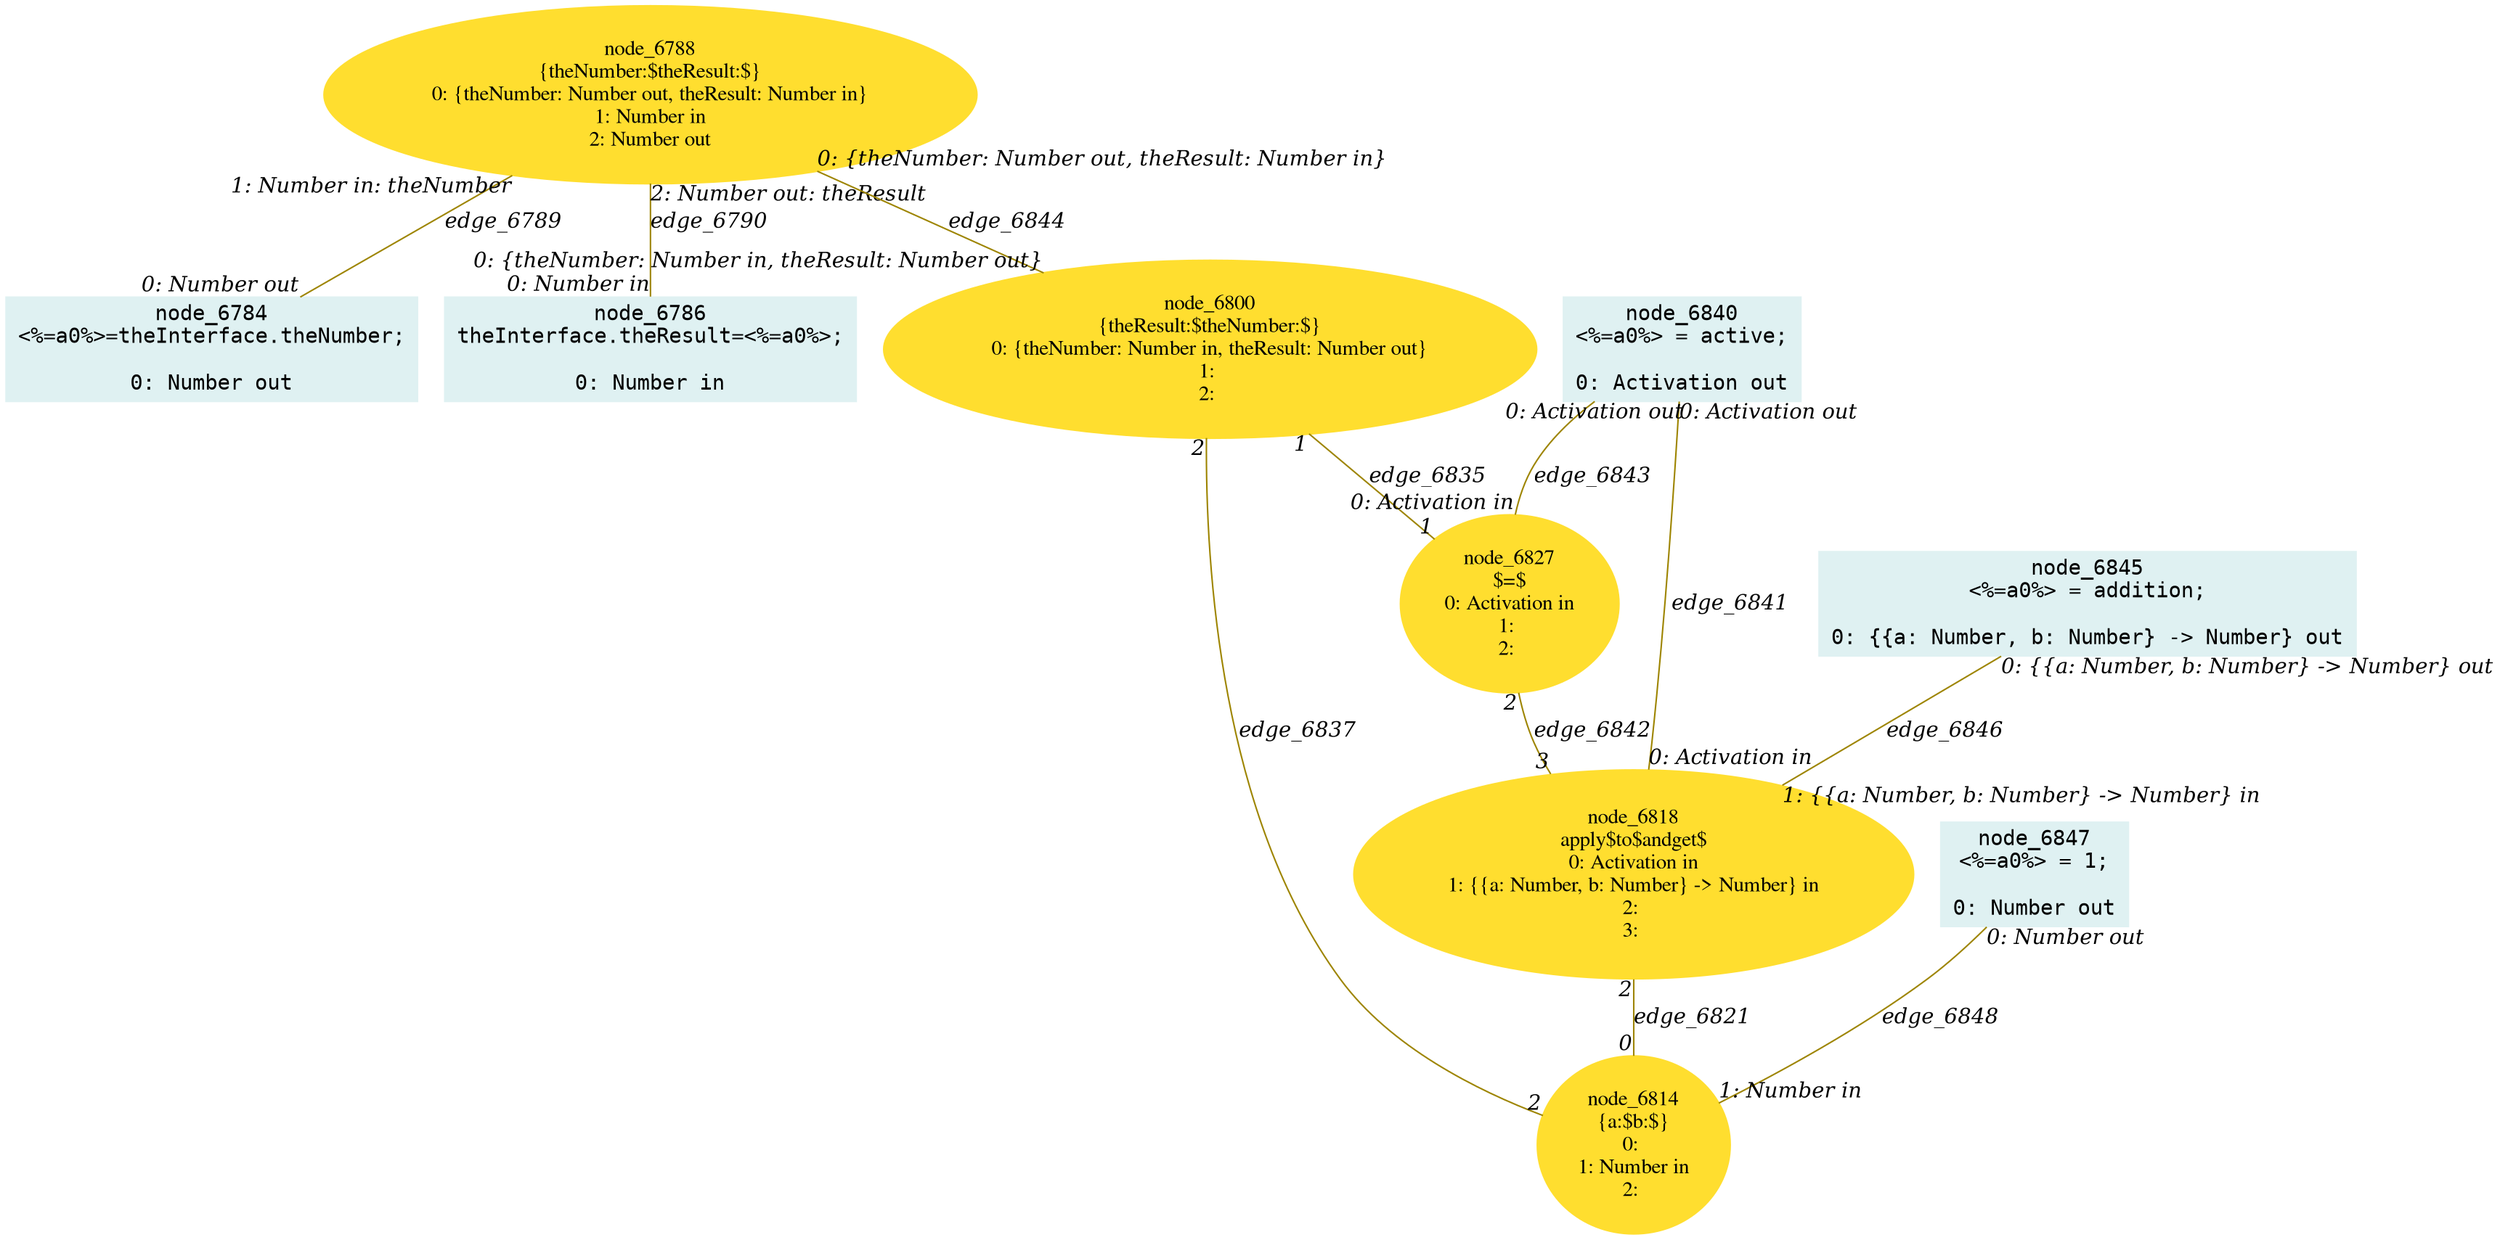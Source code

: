 digraph g{node_6784 [shape="box", style="filled", color="#dff1f2", fontname="Courier", label="node_6784
<%=a0%>=theInterface.theNumber;

0: Number out" ]
node_6786 [shape="box", style="filled", color="#dff1f2", fontname="Courier", label="node_6786
theInterface.theResult=<%=a0%>;

0: Number in" ]
node_6788 [shape="ellipse", style="filled", color="#ffde2f", fontname="Times", label="node_6788
{theNumber:$theResult:$}
0: {theNumber: Number out, theResult: Number in}
1: Number in
2: Number out" ]
node_6800 [shape="ellipse", style="filled", color="#ffde2f", fontname="Times", label="node_6800
{theResult:$theNumber:$}
0: {theNumber: Number in, theResult: Number out}
1: 
2: " ]
node_6814 [shape="ellipse", style="filled", color="#ffde2f", fontname="Times", label="node_6814
{a:$b:$}
0: 
1: Number in
2: " ]
node_6818 [shape="ellipse", style="filled", color="#ffde2f", fontname="Times", label="node_6818
apply$to$andget$
0: Activation in
1: {{a: Number, b: Number} -> Number} in
2: 
3: " ]
node_6827 [shape="ellipse", style="filled", color="#ffde2f", fontname="Times", label="node_6827
$=$
0: Activation in
1: 
2: " ]
node_6840 [shape="box", style="filled", color="#dff1f2", fontname="Courier", label="node_6840
<%=a0%> = active;

0: Activation out" ]
node_6845 [shape="box", style="filled", color="#dff1f2", fontname="Courier", label="node_6845
<%=a0%> = addition;

0: {{a: Number, b: Number} -> Number} out" ]
node_6847 [shape="box", style="filled", color="#dff1f2", fontname="Courier", label="node_6847
<%=a0%> = 1;

0: Number out" ]
node_6788 -> node_6784 [dir=none, arrowHead=none, fontname="Times-Italic", arrowsize=1, color="#9d8400", label="edge_6789",  headlabel="0: Number out", taillabel="1: Number in: theNumber" ]
node_6788 -> node_6786 [dir=none, arrowHead=none, fontname="Times-Italic", arrowsize=1, color="#9d8400", label="edge_6790",  headlabel="0: Number in", taillabel="2: Number out: theResult" ]
node_6818 -> node_6814 [dir=none, arrowHead=none, fontname="Times-Italic", arrowsize=1, color="#9d8400", label="edge_6821",  headlabel="0", taillabel="2" ]
node_6800 -> node_6827 [dir=none, arrowHead=none, fontname="Times-Italic", arrowsize=1, color="#9d8400", label="edge_6835",  headlabel="1", taillabel="1" ]
node_6800 -> node_6814 [dir=none, arrowHead=none, fontname="Times-Italic", arrowsize=1, color="#9d8400", label="edge_6837",  headlabel="2", taillabel="2" ]
node_6840 -> node_6818 [dir=none, arrowHead=none, fontname="Times-Italic", arrowsize=1, color="#9d8400", label="edge_6841",  headlabel="0: Activation in", taillabel="0: Activation out" ]
node_6827 -> node_6818 [dir=none, arrowHead=none, fontname="Times-Italic", arrowsize=1, color="#9d8400", label="edge_6842",  headlabel="3", taillabel="2" ]
node_6840 -> node_6827 [dir=none, arrowHead=none, fontname="Times-Italic", arrowsize=1, color="#9d8400", label="edge_6843",  headlabel="0: Activation in", taillabel="0: Activation out" ]
node_6788 -> node_6800 [dir=none, arrowHead=none, fontname="Times-Italic", arrowsize=1, color="#9d8400", label="edge_6844",  headlabel="0: {theNumber: Number in, theResult: Number out}", taillabel="0: {theNumber: Number out, theResult: Number in}" ]
node_6845 -> node_6818 [dir=none, arrowHead=none, fontname="Times-Italic", arrowsize=1, color="#9d8400", label="edge_6846",  headlabel="1: {{a: Number, b: Number} -> Number} in", taillabel="0: {{a: Number, b: Number} -> Number} out" ]
node_6847 -> node_6814 [dir=none, arrowHead=none, fontname="Times-Italic", arrowsize=1, color="#9d8400", label="edge_6848",  headlabel="1: Number in", taillabel="0: Number out" ]
}